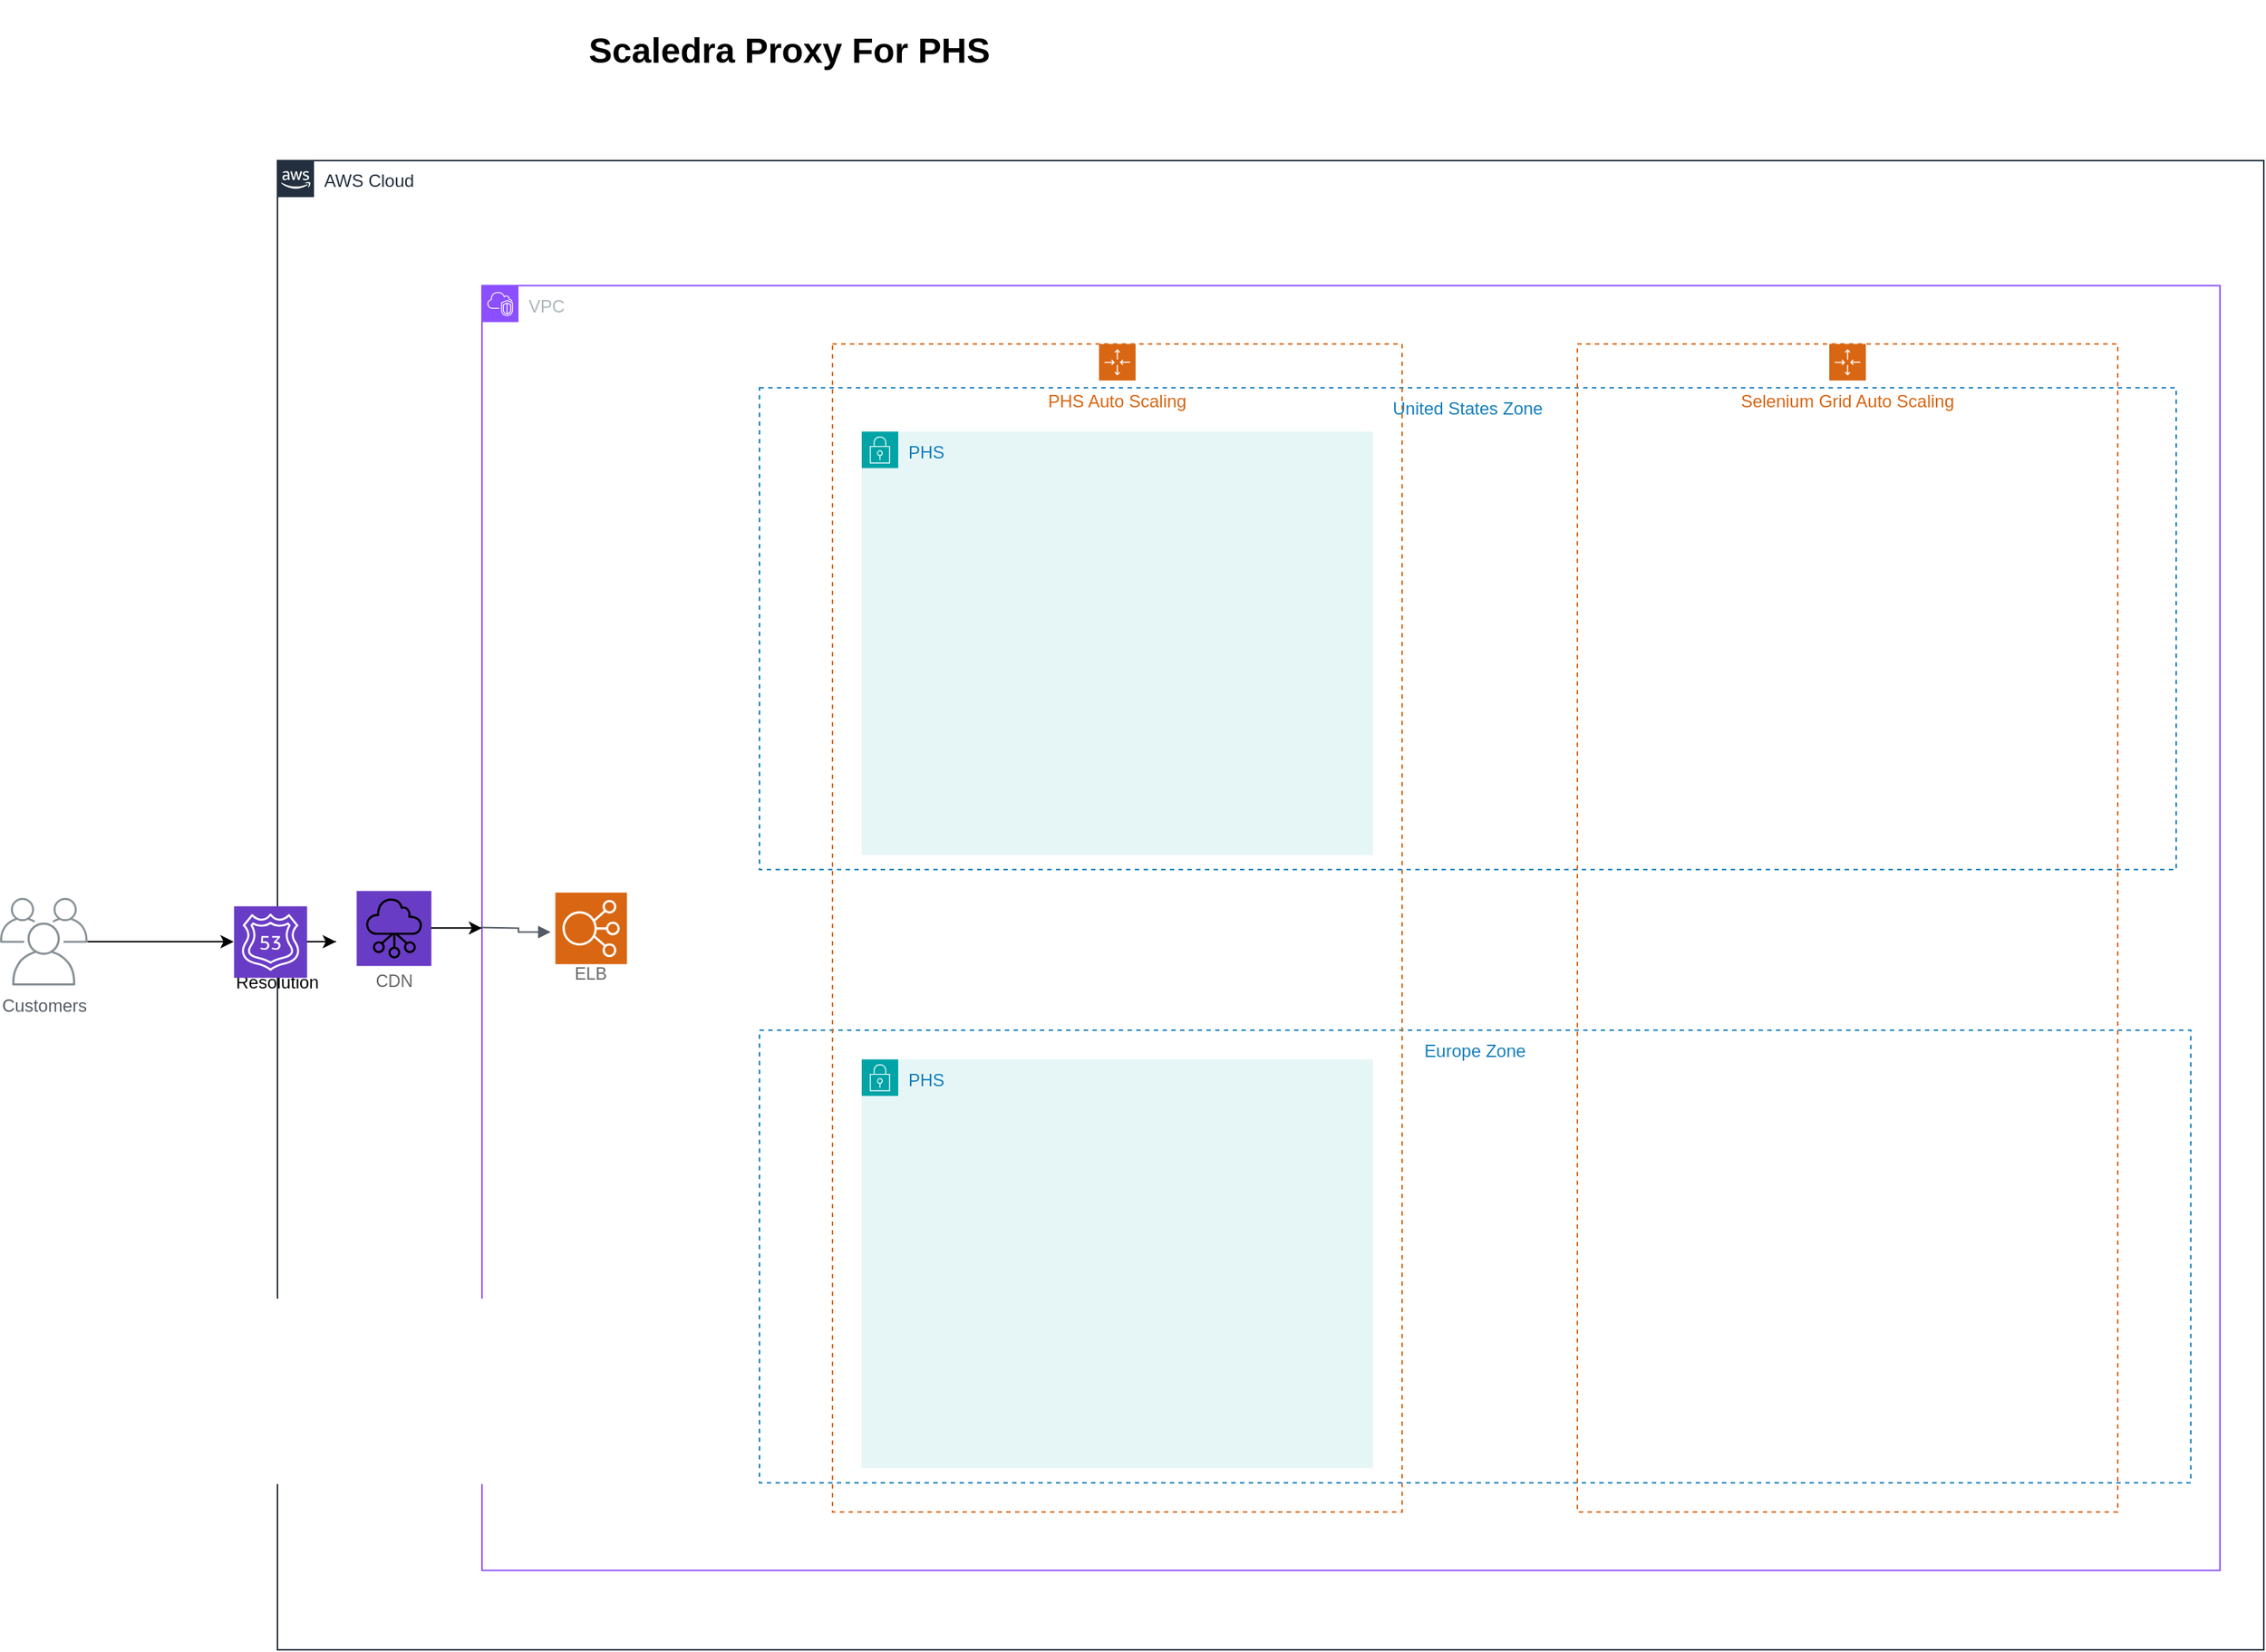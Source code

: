 <mxfile version="22.1.5" type="github">
  <diagram id="Ht1M8jgEwFfnCIfOTk4-" name="Page-1">
    <mxGraphModel dx="1147" dy="606" grid="1" gridSize="10" guides="1" tooltips="1" connect="1" arrows="1" fold="1" page="1" pageScale="1" pageWidth="1169" pageHeight="827" math="0" shadow="0">
      <root>
        <mxCell id="0" />
        <mxCell id="1" parent="0" />
        <mxCell id="U9aFWipo1Ic_K2bs584y-23" value="&lt;h2&gt;&lt;font style=&quot;font-size: 24px;&quot;&gt;Scaledra Proxy For PHS&lt;/font&gt;&lt;/h2&gt;" style="text;html=1;align=center;verticalAlign=middle;resizable=0;points=[];autosize=1;strokeColor=none;fillColor=none;" vertex="1" parent="1">
          <mxGeometry x="430" y="10" width="300" height="70" as="geometry" />
        </mxCell>
        <mxCell id="U9aFWipo1Ic_K2bs584y-24" value="AWS Cloud" style="points=[[0,0],[0.25,0],[0.5,0],[0.75,0],[1,0],[1,0.25],[1,0.5],[1,0.75],[1,1],[0.75,1],[0.5,1],[0.25,1],[0,1],[0,0.75],[0,0.5],[0,0.25]];outlineConnect=0;gradientColor=none;html=1;whiteSpace=wrap;fontSize=12;fontStyle=0;container=1;pointerEvents=0;collapsible=0;recursiveResize=0;shape=mxgraph.aws4.group;grIcon=mxgraph.aws4.group_aws_cloud_alt;strokeColor=#232F3E;fillColor=none;verticalAlign=top;align=left;spacingLeft=30;fontColor=#232F3E;dashed=0;" vertex="1" parent="1">
          <mxGeometry x="230" y="120" width="1360" height="1020" as="geometry" />
        </mxCell>
        <mxCell id="U9aFWipo1Ic_K2bs584y-25" value="VPC" style="points=[[0,0],[0.25,0],[0.5,0],[0.75,0],[1,0],[1,0.25],[1,0.5],[1,0.75],[1,1],[0.75,1],[0.5,1],[0.25,1],[0,1],[0,0.75],[0,0.5],[0,0.25]];outlineConnect=0;gradientColor=none;html=1;whiteSpace=wrap;fontSize=12;fontStyle=0;container=1;pointerEvents=0;collapsible=0;recursiveResize=0;shape=mxgraph.aws4.group;grIcon=mxgraph.aws4.group_vpc2;strokeColor=#8C4FFF;fillColor=none;verticalAlign=top;align=left;spacingLeft=30;fontColor=#AAB7B8;dashed=0;" vertex="1" parent="U9aFWipo1Ic_K2bs584y-24">
          <mxGeometry x="140" y="85.67" width="1190" height="880" as="geometry" />
        </mxCell>
        <mxCell id="U9aFWipo1Ic_K2bs584y-26" value="United States Zone" style="fillColor=none;strokeColor=#147EBA;dashed=1;verticalAlign=top;fontStyle=0;fontColor=#147EBA;whiteSpace=wrap;html=1;" vertex="1" parent="U9aFWipo1Ic_K2bs584y-25">
          <mxGeometry x="190" y="70" width="970" height="330" as="geometry" />
        </mxCell>
        <mxCell id="U9aFWipo1Ic_K2bs584y-27" value="Europe Zone" style="fillColor=none;strokeColor=#147EBA;dashed=1;verticalAlign=top;fontStyle=0;fontColor=#147EBA;whiteSpace=wrap;html=1;" vertex="1" parent="U9aFWipo1Ic_K2bs584y-25">
          <mxGeometry x="190" y="510" width="980" height="310" as="geometry" />
        </mxCell>
        <mxCell id="U9aFWipo1Ic_K2bs584y-28" value="PHS Auto Scaling" style="points=[[0,0],[0.25,0],[0.5,0],[0.75,0],[1,0],[1,0.25],[1,0.5],[1,0.75],[1,1],[0.75,1],[0.5,1],[0.25,1],[0,1],[0,0.75],[0,0.5],[0,0.25]];outlineConnect=0;gradientColor=none;html=1;whiteSpace=wrap;fontSize=12;fontStyle=0;container=1;pointerEvents=0;collapsible=0;recursiveResize=0;shape=mxgraph.aws4.groupCenter;grIcon=mxgraph.aws4.group_auto_scaling_group;grStroke=1;strokeColor=#D86613;fillColor=none;verticalAlign=top;align=center;fontColor=#D86613;dashed=1;spacingTop=25;" vertex="1" parent="U9aFWipo1Ic_K2bs584y-25">
          <mxGeometry x="240" y="40" width="390" height="800" as="geometry" />
        </mxCell>
        <mxCell id="U9aFWipo1Ic_K2bs584y-49" value="PHS" style="points=[[0,0],[0.25,0],[0.5,0],[0.75,0],[1,0],[1,0.25],[1,0.5],[1,0.75],[1,1],[0.75,1],[0.5,1],[0.25,1],[0,1],[0,0.75],[0,0.5],[0,0.25]];outlineConnect=0;gradientColor=none;html=1;whiteSpace=wrap;fontSize=12;fontStyle=0;container=1;pointerEvents=0;collapsible=0;recursiveResize=0;shape=mxgraph.aws4.group;grIcon=mxgraph.aws4.group_security_group;grStroke=0;strokeColor=#00A4A6;fillColor=#E6F6F7;verticalAlign=top;align=left;spacingLeft=30;fontColor=#147EBA;dashed=0;" vertex="1" parent="U9aFWipo1Ic_K2bs584y-28">
          <mxGeometry x="20" y="60" width="350" height="290" as="geometry" />
        </mxCell>
        <mxCell id="U9aFWipo1Ic_K2bs584y-50" value="PHS" style="points=[[0,0],[0.25,0],[0.5,0],[0.75,0],[1,0],[1,0.25],[1,0.5],[1,0.75],[1,1],[0.75,1],[0.5,1],[0.25,1],[0,1],[0,0.75],[0,0.5],[0,0.25]];outlineConnect=0;gradientColor=none;html=1;whiteSpace=wrap;fontSize=12;fontStyle=0;container=1;pointerEvents=0;collapsible=0;recursiveResize=0;shape=mxgraph.aws4.group;grIcon=mxgraph.aws4.group_security_group;grStroke=0;strokeColor=#00A4A6;fillColor=#E6F6F7;verticalAlign=top;align=left;spacingLeft=30;fontColor=#147EBA;dashed=0;" vertex="1" parent="U9aFWipo1Ic_K2bs584y-28">
          <mxGeometry x="20" y="490" width="350" height="280" as="geometry" />
        </mxCell>
        <mxCell id="U9aFWipo1Ic_K2bs584y-31" value="Selenium Grid Auto Scaling" style="points=[[0,0],[0.25,0],[0.5,0],[0.75,0],[1,0],[1,0.25],[1,0.5],[1,0.75],[1,1],[0.75,1],[0.5,1],[0.25,1],[0,1],[0,0.75],[0,0.5],[0,0.25]];outlineConnect=0;gradientColor=none;html=1;whiteSpace=wrap;fontSize=12;fontStyle=0;container=1;pointerEvents=0;collapsible=0;recursiveResize=0;shape=mxgraph.aws4.groupCenter;grIcon=mxgraph.aws4.group_auto_scaling_group;grStroke=1;strokeColor=#D86613;fillColor=none;verticalAlign=top;align=center;fontColor=#D86613;dashed=1;spacingTop=25;" vertex="1" parent="U9aFWipo1Ic_K2bs584y-25">
          <mxGeometry x="750" y="40" width="370" height="800" as="geometry" />
        </mxCell>
        <mxCell id="U9aFWipo1Ic_K2bs584y-44" value="ELB" style="html=1;overflow=block;blockSpacing=1;whiteSpace=wrap;shape=mxgraph.aws4.resourceIcon;resIcon=mxgraph.aws4.elastic_load_balancing;verticalLabelPosition=bottom;align=center;verticalAlign=top;strokeColor=#ffffff;pointerEvents=1;fontSize=11.7;fontColor=#666666;spacing=0;strokeOpacity=100;fillColor=#d86613;strokeWidth=1.5;lucidId=ZyE4ia8e-gKq;" vertex="1" parent="U9aFWipo1Ic_K2bs584y-25">
          <mxGeometry x="50" y="415.5" width="49" height="49" as="geometry" />
        </mxCell>
        <mxCell id="U9aFWipo1Ic_K2bs584y-48" value="" style="edgeStyle=orthogonalEdgeStyle;html=1;endArrow=block;elbow=vertical;startArrow=none;endFill=1;strokeColor=#545B64;rounded=0;entryX=-0.061;entryY=0.556;entryDx=0;entryDy=0;entryPerimeter=0;" edge="1" parent="U9aFWipo1Ic_K2bs584y-25" target="U9aFWipo1Ic_K2bs584y-44">
          <mxGeometry width="100" relative="1" as="geometry">
            <mxPoint x="-1" y="439.6" as="sourcePoint" />
            <mxPoint x="99" y="439.6" as="targetPoint" />
          </mxGeometry>
        </mxCell>
        <mxCell id="U9aFWipo1Ic_K2bs584y-38" value="DNS Resolution" style="text;html=1;strokeColor=none;fillColor=none;align=center;verticalAlign=middle;whiteSpace=wrap;rounded=0;" vertex="1" parent="U9aFWipo1Ic_K2bs584y-24">
          <mxGeometry x="-30" y="540" width="60" height="30" as="geometry" />
        </mxCell>
        <mxCell id="U9aFWipo1Ic_K2bs584y-39" value="" style="group;dropTarget=0;pointerEvents=0;" vertex="1" parent="U9aFWipo1Ic_K2bs584y-24">
          <mxGeometry x="40" y="500" width="80" height="70" as="geometry" />
        </mxCell>
        <mxCell id="U9aFWipo1Ic_K2bs584y-40" value="" style="html=1;overflow=block;blockSpacing=1;whiteSpace=wrap;shape=mxgraph.aws4.resourceIcon;resIcon=mxgraph.aws4.networking_and_content_delivery;labelPosition=center;verticalLabelPosition=bottom;align=center;verticalAlign=top;pointerEvents=1;fontSize=13;spacing=0;strokeOpacity=0;fillColor=#693cc5;strokeWidth=1.5;lucidId=ZyE4HXlMvsA3;" vertex="1" parent="U9aFWipo1Ic_K2bs584y-39">
          <mxGeometry x="13.953" width="51.163" height="51.333" as="geometry" />
        </mxCell>
        <mxCell id="U9aFWipo1Ic_K2bs584y-41" value="CDN" style="html=1;overflow=block;blockSpacing=1;whiteSpace=wrap;fontSize=11.7;fontColor=#666666;spacing=3.8;strokeOpacity=0;fillOpacity=0;fillColor=#ffffff;strokeWidth=0.8;lucidId=ZyE4mYBuBtdy;" vertex="1" parent="U9aFWipo1Ic_K2bs584y-39">
          <mxGeometry y="51.333" width="80" height="18.667" as="geometry" />
        </mxCell>
        <mxCell id="U9aFWipo1Ic_K2bs584y-43" style="edgeStyle=orthogonalEdgeStyle;rounded=0;orthogonalLoop=1;jettySize=auto;html=1;" edge="1" parent="U9aFWipo1Ic_K2bs584y-24" source="U9aFWipo1Ic_K2bs584y-40" target="U9aFWipo1Ic_K2bs584y-25">
          <mxGeometry relative="1" as="geometry" />
        </mxCell>
        <mxCell id="U9aFWipo1Ic_K2bs584y-32" value="Customers&lt;br&gt;" style="sketch=0;outlineConnect=0;gradientColor=none;fontColor=#545B64;strokeColor=none;fillColor=#879196;dashed=0;verticalLabelPosition=bottom;verticalAlign=top;align=center;html=1;fontSize=12;fontStyle=0;aspect=fixed;shape=mxgraph.aws4.illustration_users;pointerEvents=1" vertex="1" parent="1">
          <mxGeometry x="40" y="625" width="60" height="60" as="geometry" />
        </mxCell>
        <mxCell id="U9aFWipo1Ic_K2bs584y-37" value="" style="edgeStyle=orthogonalEdgeStyle;rounded=0;orthogonalLoop=1;jettySize=auto;html=1;" edge="1" parent="1" source="U9aFWipo1Ic_K2bs584y-32" target="U9aFWipo1Ic_K2bs584y-36">
          <mxGeometry relative="1" as="geometry">
            <mxPoint x="100" y="630" as="sourcePoint" />
            <mxPoint x="230" y="630" as="targetPoint" />
          </mxGeometry>
        </mxCell>
        <mxCell id="U9aFWipo1Ic_K2bs584y-42" style="edgeStyle=orthogonalEdgeStyle;rounded=0;orthogonalLoop=1;jettySize=auto;html=1;entryX=0;entryY=0.5;entryDx=0;entryDy=0;" edge="1" parent="1" source="U9aFWipo1Ic_K2bs584y-36" target="U9aFWipo1Ic_K2bs584y-39">
          <mxGeometry relative="1" as="geometry" />
        </mxCell>
        <mxCell id="U9aFWipo1Ic_K2bs584y-36" value="" style="html=1;overflow=block;blockSpacing=1;whiteSpace=wrap;shape=mxgraph.aws4.resourceIcon;resIcon=mxgraph.aws4.route_53;labelPosition=center;verticalLabelPosition=bottom;align=center;verticalAlign=top;strokeColor=#ffffff;pointerEvents=1;fontSize=13;spacing=0;strokeOpacity=100;fillColor=#693cc5;strokeWidth=1.5;lucidId=ZyE4sDo.5fip;" vertex="1" parent="1">
          <mxGeometry x="200" y="630.5" width="50" height="49" as="geometry" />
        </mxCell>
      </root>
    </mxGraphModel>
  </diagram>
</mxfile>
